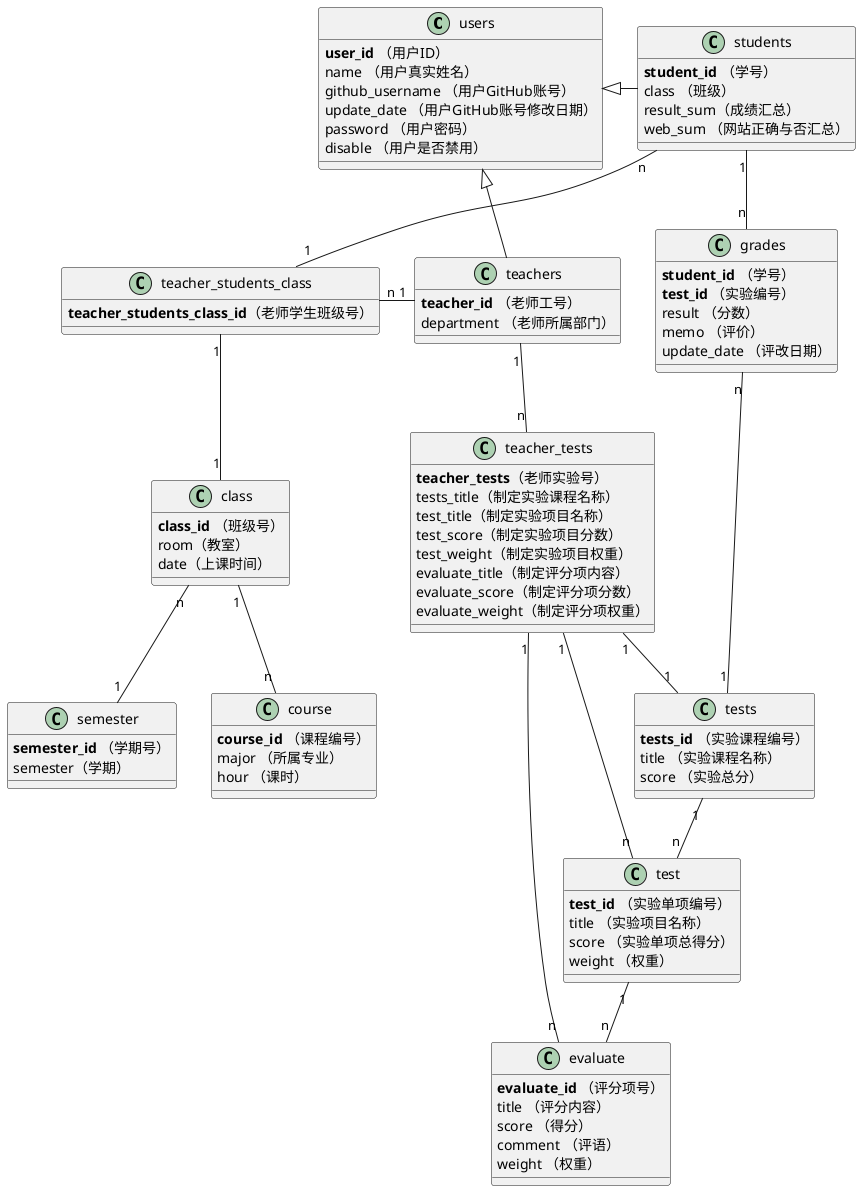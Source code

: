 @startuml
class users {
    <b>user_id</b> （用户ID）
    name （用户真实姓名）
    github_username （用户GitHub账号）
    update_date （用户GitHub账号修改日期）
    password （用户密码）
    disable （用户是否禁用）
}
class teachers{
    <b>teacher_id</b> （老师工号）
    department （老师所属部门）
}
class students{
    <b>student_id</b> （学号）
    class （班级）
    result_sum（成绩汇总）
    web_sum （网站正确与否汇总）
}

class class{
    <b>class_id</b> （班级号）
    room（教室）
    date（上课时间）
}
class teacher_students_class{
    <b>teacher_students_class_id</b>（老师学生班级号）
}

class semester{
    <b>semester_id</b> （学期号）
    semester（学期）
}

class course{
    <b>course_id</b> （课程编号）
    major （所属专业）
    hour （课时）
}

class grades {
    <b>student_id</b> （学号）
    <b>test_id</b> （实验编号）
    result （分数）
    memo （评价）
    update_date （评改日期）
}

class tests {
    <b>tests_id</b> （实验课程编号）
    title （实验课程名称）
    score （实验总分）
}
class teacher_tests{
    <b>teacher_tests</b>（老师实验号）
    tests_title（制定实验课程名称）
    test_title（制定实验项目名称）
    test_score（制定实验项目分数）
    test_weight（制定实验项目权重）
    evaluate_title（制定评分项内容）
    evaluate_score（制定评分项分数）
    evaluate_weight（制定评分项权重）

}

class test {
    <b>test_id</b> （实验单项编号）
    title （实验项目名称）
    score （实验单项总得分）
    weight （权重）
}
class evaluate{
    <b>evaluate_id</b> （评分项号）
    title （评分内容）
    score （得分）
    comment （评语）
    weight （权重）
}

users <|- students
users <|-- teachers

teachers "1"--left"n" teacher_students_class
teacher_students_class "1"--"1" class
students "n" --down "1" teacher_students_class
class "1"--down "n"course
class "n"--"1" semester


teachers "1"--"n" teacher_tests
teacher_tests "1"--"1" tests
teacher_tests "1"--"n" test
teacher_tests "1"--"n" evaluate


tests "1" -- "n" test
test "1"-- "n" evaluate
students "1" --right "n"  grades
tests "1" --up "n" grades
@enduml